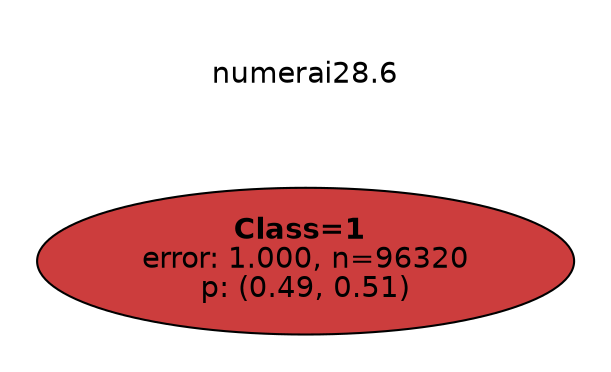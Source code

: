 digraph Tree {
splines=false;
graph [pad=".25", ranksep="0.5", nodesep="1"];
node [shape=rect, style="filled", color="black", fontname="helvetica",fillcolor="white"] ;
edge [fontname="helvetica"] ;
0 [label="numerai28.6", shape=plaintext];
0:s -> 1:n [style=invis];   
1 [label=<<b> Class=1 </b> <br/> error: 1.000, n=96320 <br/> p: (0.49, 0.51) >, fillcolor="0.000 0.7 0.800", shape="oval"];

}